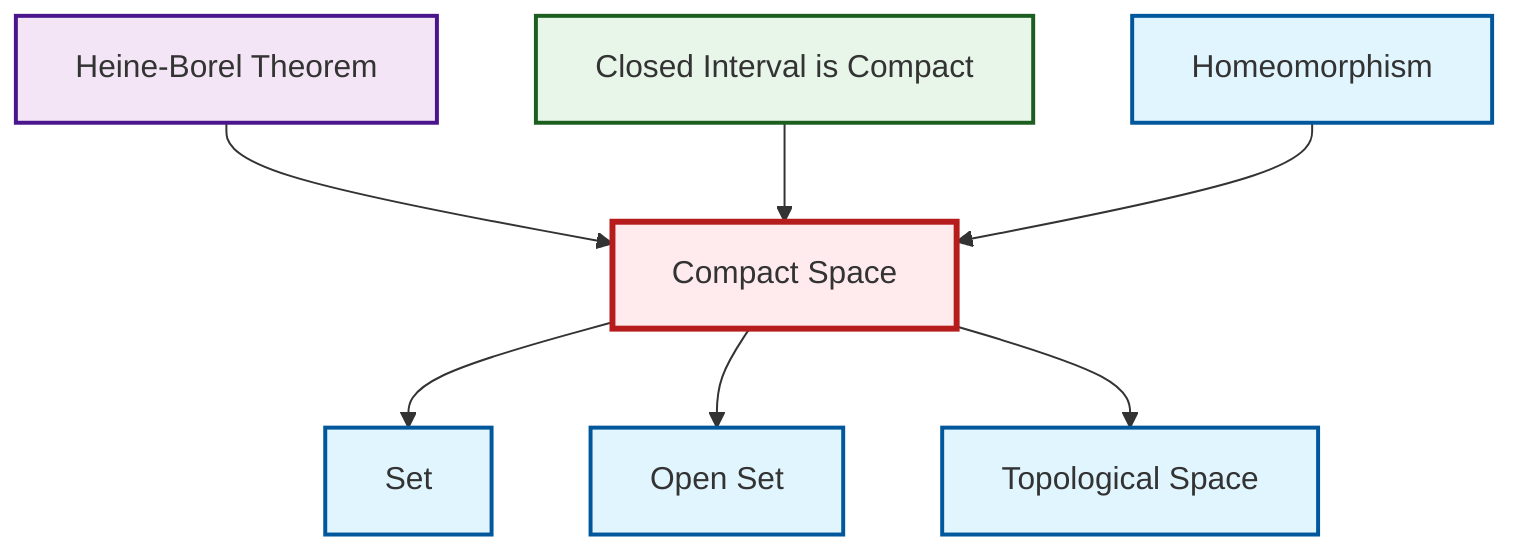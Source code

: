 graph TD
    classDef definition fill:#e1f5fe,stroke:#01579b,stroke-width:2px
    classDef theorem fill:#f3e5f5,stroke:#4a148c,stroke-width:2px
    classDef axiom fill:#fff3e0,stroke:#e65100,stroke-width:2px
    classDef example fill:#e8f5e9,stroke:#1b5e20,stroke-width:2px
    classDef current fill:#ffebee,stroke:#b71c1c,stroke-width:3px
    def-set["Set"]:::definition
    def-open-set["Open Set"]:::definition
    def-homeomorphism["Homeomorphism"]:::definition
    ex-closed-interval-compact["Closed Interval is Compact"]:::example
    thm-heine-borel["Heine-Borel Theorem"]:::theorem
    def-topological-space["Topological Space"]:::definition
    def-compact["Compact Space"]:::definition
    def-compact --> def-set
    thm-heine-borel --> def-compact
    ex-closed-interval-compact --> def-compact
    def-homeomorphism --> def-compact
    def-compact --> def-open-set
    def-compact --> def-topological-space
    class def-compact current